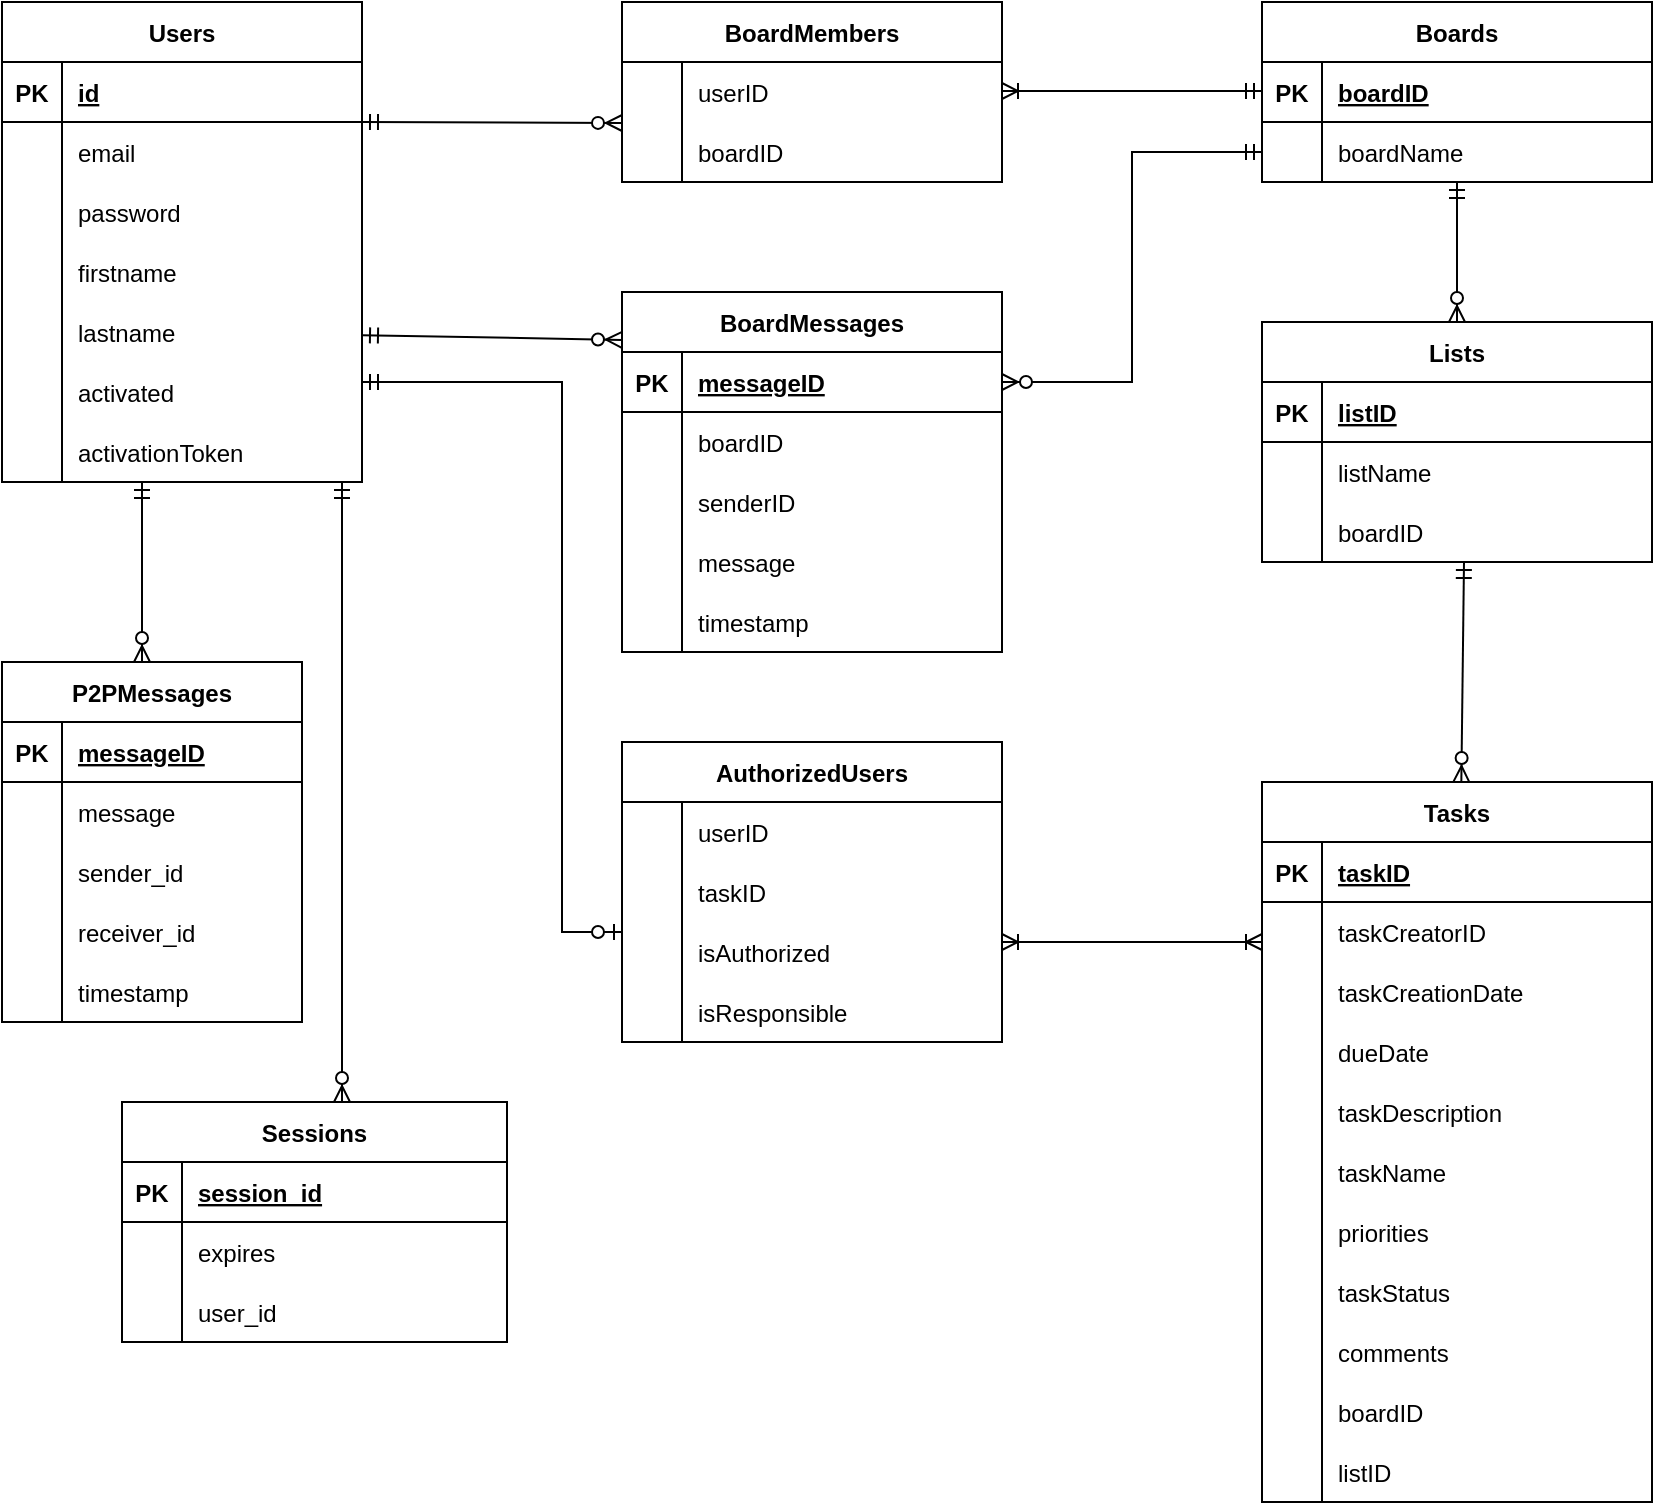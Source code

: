 <mxfile version="26.0.4">
  <diagram id="R2lEEEUBdFMjLlhIrx00" name="Page-1">
    <mxGraphModel dx="1290" dy="629" grid="1" gridSize="10" guides="1" tooltips="1" connect="1" arrows="1" fold="1" page="1" pageScale="1" pageWidth="850" pageHeight="1100" math="0" shadow="0" extFonts="Permanent Marker^https://fonts.googleapis.com/css?family=Permanent+Marker">
      <root>
        <mxCell id="0" />
        <mxCell id="1" parent="0" />
        <mxCell id="H14vQHtZ-bn7fhnPYfxh-172" value="Boards" style="shape=table;startSize=30;container=1;collapsible=1;childLayout=tableLayout;fixedRows=1;rowLines=0;fontStyle=1;align=center;resizeLast=1;" parent="1" vertex="1">
          <mxGeometry x="640" y="20" width="195" height="90" as="geometry" />
        </mxCell>
        <mxCell id="H14vQHtZ-bn7fhnPYfxh-173" value="" style="shape=partialRectangle;collapsible=0;dropTarget=0;pointerEvents=0;fillColor=none;points=[[0,0.5],[1,0.5]];portConstraint=eastwest;top=0;left=0;right=0;bottom=1;" parent="H14vQHtZ-bn7fhnPYfxh-172" vertex="1">
          <mxGeometry y="30" width="195" height="30" as="geometry" />
        </mxCell>
        <mxCell id="H14vQHtZ-bn7fhnPYfxh-174" value="PK" style="shape=partialRectangle;overflow=hidden;connectable=0;fillColor=none;top=0;left=0;bottom=0;right=0;fontStyle=1;" parent="H14vQHtZ-bn7fhnPYfxh-173" vertex="1">
          <mxGeometry width="30" height="30" as="geometry">
            <mxRectangle width="30" height="30" as="alternateBounds" />
          </mxGeometry>
        </mxCell>
        <mxCell id="H14vQHtZ-bn7fhnPYfxh-175" value="boardID" style="shape=partialRectangle;overflow=hidden;connectable=0;fillColor=none;top=0;left=0;bottom=0;right=0;align=left;spacingLeft=6;fontStyle=5;" parent="H14vQHtZ-bn7fhnPYfxh-173" vertex="1">
          <mxGeometry x="30" width="165" height="30" as="geometry">
            <mxRectangle width="165" height="30" as="alternateBounds" />
          </mxGeometry>
        </mxCell>
        <mxCell id="H14vQHtZ-bn7fhnPYfxh-176" value="" style="shape=partialRectangle;collapsible=0;dropTarget=0;pointerEvents=0;fillColor=none;points=[[0,0.5],[1,0.5]];portConstraint=eastwest;top=0;left=0;right=0;bottom=0;" parent="H14vQHtZ-bn7fhnPYfxh-172" vertex="1">
          <mxGeometry y="60" width="195" height="30" as="geometry" />
        </mxCell>
        <mxCell id="H14vQHtZ-bn7fhnPYfxh-177" value="" style="shape=partialRectangle;overflow=hidden;connectable=0;fillColor=none;top=0;left=0;bottom=0;right=0;" parent="H14vQHtZ-bn7fhnPYfxh-176" vertex="1">
          <mxGeometry width="30" height="30" as="geometry">
            <mxRectangle width="30" height="30" as="alternateBounds" />
          </mxGeometry>
        </mxCell>
        <mxCell id="H14vQHtZ-bn7fhnPYfxh-178" value="boardName" style="shape=partialRectangle;overflow=hidden;connectable=0;fillColor=none;top=0;left=0;bottom=0;right=0;align=left;spacingLeft=6;" parent="H14vQHtZ-bn7fhnPYfxh-176" vertex="1">
          <mxGeometry x="30" width="165" height="30" as="geometry">
            <mxRectangle width="165" height="30" as="alternateBounds" />
          </mxGeometry>
        </mxCell>
        <mxCell id="H14vQHtZ-bn7fhnPYfxh-179" value="Lists" style="shape=table;startSize=30;container=1;collapsible=1;childLayout=tableLayout;fixedRows=1;rowLines=0;fontStyle=1;align=center;resizeLast=1;" parent="1" vertex="1">
          <mxGeometry x="640" y="180" width="195" height="120" as="geometry" />
        </mxCell>
        <mxCell id="H14vQHtZ-bn7fhnPYfxh-180" value="" style="shape=partialRectangle;collapsible=0;dropTarget=0;pointerEvents=0;fillColor=none;points=[[0,0.5],[1,0.5]];portConstraint=eastwest;top=0;left=0;right=0;bottom=1;" parent="H14vQHtZ-bn7fhnPYfxh-179" vertex="1">
          <mxGeometry y="30" width="195" height="30" as="geometry" />
        </mxCell>
        <mxCell id="H14vQHtZ-bn7fhnPYfxh-181" value="PK" style="shape=partialRectangle;overflow=hidden;connectable=0;fillColor=none;top=0;left=0;bottom=0;right=0;fontStyle=1;" parent="H14vQHtZ-bn7fhnPYfxh-180" vertex="1">
          <mxGeometry width="30" height="30" as="geometry">
            <mxRectangle width="30" height="30" as="alternateBounds" />
          </mxGeometry>
        </mxCell>
        <mxCell id="H14vQHtZ-bn7fhnPYfxh-182" value="listID" style="shape=partialRectangle;overflow=hidden;connectable=0;fillColor=none;top=0;left=0;bottom=0;right=0;align=left;spacingLeft=6;fontStyle=5;" parent="H14vQHtZ-bn7fhnPYfxh-180" vertex="1">
          <mxGeometry x="30" width="165" height="30" as="geometry">
            <mxRectangle width="165" height="30" as="alternateBounds" />
          </mxGeometry>
        </mxCell>
        <mxCell id="H14vQHtZ-bn7fhnPYfxh-183" value="" style="shape=partialRectangle;collapsible=0;dropTarget=0;pointerEvents=0;fillColor=none;points=[[0,0.5],[1,0.5]];portConstraint=eastwest;top=0;left=0;right=0;bottom=0;" parent="H14vQHtZ-bn7fhnPYfxh-179" vertex="1">
          <mxGeometry y="60" width="195" height="30" as="geometry" />
        </mxCell>
        <mxCell id="H14vQHtZ-bn7fhnPYfxh-184" value="" style="shape=partialRectangle;overflow=hidden;connectable=0;fillColor=none;top=0;left=0;bottom=0;right=0;" parent="H14vQHtZ-bn7fhnPYfxh-183" vertex="1">
          <mxGeometry width="30" height="30" as="geometry">
            <mxRectangle width="30" height="30" as="alternateBounds" />
          </mxGeometry>
        </mxCell>
        <mxCell id="H14vQHtZ-bn7fhnPYfxh-185" value="listName" style="shape=partialRectangle;overflow=hidden;connectable=0;fillColor=none;top=0;left=0;bottom=0;right=0;align=left;spacingLeft=6;" parent="H14vQHtZ-bn7fhnPYfxh-183" vertex="1">
          <mxGeometry x="30" width="165" height="30" as="geometry">
            <mxRectangle width="165" height="30" as="alternateBounds" />
          </mxGeometry>
        </mxCell>
        <mxCell id="H14vQHtZ-bn7fhnPYfxh-186" value="" style="shape=partialRectangle;collapsible=0;dropTarget=0;pointerEvents=0;fillColor=none;points=[[0,0.5],[1,0.5]];portConstraint=eastwest;top=0;left=0;right=0;bottom=0;" parent="H14vQHtZ-bn7fhnPYfxh-179" vertex="1">
          <mxGeometry y="90" width="195" height="30" as="geometry" />
        </mxCell>
        <mxCell id="H14vQHtZ-bn7fhnPYfxh-187" value="" style="shape=partialRectangle;overflow=hidden;connectable=0;fillColor=none;top=0;left=0;bottom=0;right=0;" parent="H14vQHtZ-bn7fhnPYfxh-186" vertex="1">
          <mxGeometry width="30" height="30" as="geometry">
            <mxRectangle width="30" height="30" as="alternateBounds" />
          </mxGeometry>
        </mxCell>
        <mxCell id="H14vQHtZ-bn7fhnPYfxh-188" value="boardID" style="shape=partialRectangle;overflow=hidden;connectable=0;fillColor=none;top=0;left=0;bottom=0;right=0;align=left;spacingLeft=6;" parent="H14vQHtZ-bn7fhnPYfxh-186" vertex="1">
          <mxGeometry x="30" width="165" height="30" as="geometry">
            <mxRectangle width="165" height="30" as="alternateBounds" />
          </mxGeometry>
        </mxCell>
        <mxCell id="H14vQHtZ-bn7fhnPYfxh-192" value="Users" style="shape=table;startSize=30;container=1;collapsible=1;childLayout=tableLayout;fixedRows=1;rowLines=0;fontStyle=1;align=center;resizeLast=1;" parent="1" vertex="1">
          <mxGeometry x="10" y="20" width="180" height="240" as="geometry" />
        </mxCell>
        <mxCell id="H14vQHtZ-bn7fhnPYfxh-193" value="" style="shape=partialRectangle;collapsible=0;dropTarget=0;pointerEvents=0;fillColor=none;points=[[0,0.5],[1,0.5]];portConstraint=eastwest;top=0;left=0;right=0;bottom=1;" parent="H14vQHtZ-bn7fhnPYfxh-192" vertex="1">
          <mxGeometry y="30" width="180" height="30" as="geometry" />
        </mxCell>
        <mxCell id="H14vQHtZ-bn7fhnPYfxh-194" value="PK" style="shape=partialRectangle;overflow=hidden;connectable=0;fillColor=none;top=0;left=0;bottom=0;right=0;fontStyle=1;" parent="H14vQHtZ-bn7fhnPYfxh-193" vertex="1">
          <mxGeometry width="30" height="30" as="geometry">
            <mxRectangle width="30" height="30" as="alternateBounds" />
          </mxGeometry>
        </mxCell>
        <mxCell id="H14vQHtZ-bn7fhnPYfxh-195" value="id" style="shape=partialRectangle;overflow=hidden;connectable=0;fillColor=none;top=0;left=0;bottom=0;right=0;align=left;spacingLeft=6;fontStyle=5;" parent="H14vQHtZ-bn7fhnPYfxh-193" vertex="1">
          <mxGeometry x="30" width="150" height="30" as="geometry">
            <mxRectangle width="150" height="30" as="alternateBounds" />
          </mxGeometry>
        </mxCell>
        <mxCell id="H14vQHtZ-bn7fhnPYfxh-196" value="" style="shape=partialRectangle;collapsible=0;dropTarget=0;pointerEvents=0;fillColor=none;points=[[0,0.5],[1,0.5]];portConstraint=eastwest;top=0;left=0;right=0;bottom=0;" parent="H14vQHtZ-bn7fhnPYfxh-192" vertex="1">
          <mxGeometry y="60" width="180" height="30" as="geometry" />
        </mxCell>
        <mxCell id="H14vQHtZ-bn7fhnPYfxh-197" value="" style="shape=partialRectangle;overflow=hidden;connectable=0;fillColor=none;top=0;left=0;bottom=0;right=0;" parent="H14vQHtZ-bn7fhnPYfxh-196" vertex="1">
          <mxGeometry width="30" height="30" as="geometry">
            <mxRectangle width="30" height="30" as="alternateBounds" />
          </mxGeometry>
        </mxCell>
        <mxCell id="H14vQHtZ-bn7fhnPYfxh-198" value="email" style="shape=partialRectangle;overflow=hidden;connectable=0;fillColor=none;top=0;left=0;bottom=0;right=0;align=left;spacingLeft=6;" parent="H14vQHtZ-bn7fhnPYfxh-196" vertex="1">
          <mxGeometry x="30" width="150" height="30" as="geometry">
            <mxRectangle width="150" height="30" as="alternateBounds" />
          </mxGeometry>
        </mxCell>
        <mxCell id="H14vQHtZ-bn7fhnPYfxh-199" value="" style="shape=partialRectangle;collapsible=0;dropTarget=0;pointerEvents=0;fillColor=none;points=[[0,0.5],[1,0.5]];portConstraint=eastwest;top=0;left=0;right=0;bottom=0;" parent="H14vQHtZ-bn7fhnPYfxh-192" vertex="1">
          <mxGeometry y="90" width="180" height="30" as="geometry" />
        </mxCell>
        <mxCell id="H14vQHtZ-bn7fhnPYfxh-200" value="" style="shape=partialRectangle;overflow=hidden;connectable=0;fillColor=none;top=0;left=0;bottom=0;right=0;" parent="H14vQHtZ-bn7fhnPYfxh-199" vertex="1">
          <mxGeometry width="30" height="30" as="geometry">
            <mxRectangle width="30" height="30" as="alternateBounds" />
          </mxGeometry>
        </mxCell>
        <mxCell id="H14vQHtZ-bn7fhnPYfxh-201" value="password" style="shape=partialRectangle;overflow=hidden;connectable=0;fillColor=none;top=0;left=0;bottom=0;right=0;align=left;spacingLeft=6;" parent="H14vQHtZ-bn7fhnPYfxh-199" vertex="1">
          <mxGeometry x="30" width="150" height="30" as="geometry">
            <mxRectangle width="150" height="30" as="alternateBounds" />
          </mxGeometry>
        </mxCell>
        <mxCell id="H14vQHtZ-bn7fhnPYfxh-202" value="" style="shape=partialRectangle;collapsible=0;dropTarget=0;pointerEvents=0;fillColor=none;points=[[0,0.5],[1,0.5]];portConstraint=eastwest;top=0;left=0;right=0;bottom=0;" parent="H14vQHtZ-bn7fhnPYfxh-192" vertex="1">
          <mxGeometry y="120" width="180" height="30" as="geometry" />
        </mxCell>
        <mxCell id="H14vQHtZ-bn7fhnPYfxh-203" value="" style="shape=partialRectangle;overflow=hidden;connectable=0;fillColor=none;top=0;left=0;bottom=0;right=0;" parent="H14vQHtZ-bn7fhnPYfxh-202" vertex="1">
          <mxGeometry width="30" height="30" as="geometry">
            <mxRectangle width="30" height="30" as="alternateBounds" />
          </mxGeometry>
        </mxCell>
        <mxCell id="H14vQHtZ-bn7fhnPYfxh-204" value="firstname" style="shape=partialRectangle;overflow=hidden;connectable=0;fillColor=none;top=0;left=0;bottom=0;right=0;align=left;spacingLeft=6;" parent="H14vQHtZ-bn7fhnPYfxh-202" vertex="1">
          <mxGeometry x="30" width="150" height="30" as="geometry">
            <mxRectangle width="150" height="30" as="alternateBounds" />
          </mxGeometry>
        </mxCell>
        <mxCell id="H14vQHtZ-bn7fhnPYfxh-205" value="" style="shape=partialRectangle;collapsible=0;dropTarget=0;pointerEvents=0;fillColor=none;points=[[0,0.5],[1,0.5]];portConstraint=eastwest;top=0;left=0;right=0;bottom=0;" parent="H14vQHtZ-bn7fhnPYfxh-192" vertex="1">
          <mxGeometry y="150" width="180" height="30" as="geometry" />
        </mxCell>
        <mxCell id="H14vQHtZ-bn7fhnPYfxh-206" value="" style="shape=partialRectangle;overflow=hidden;connectable=0;fillColor=none;top=0;left=0;bottom=0;right=0;" parent="H14vQHtZ-bn7fhnPYfxh-205" vertex="1">
          <mxGeometry width="30" height="30" as="geometry">
            <mxRectangle width="30" height="30" as="alternateBounds" />
          </mxGeometry>
        </mxCell>
        <mxCell id="H14vQHtZ-bn7fhnPYfxh-207" value="lastname" style="shape=partialRectangle;overflow=hidden;connectable=0;fillColor=none;top=0;left=0;bottom=0;right=0;align=left;spacingLeft=6;" parent="H14vQHtZ-bn7fhnPYfxh-205" vertex="1">
          <mxGeometry x="30" width="150" height="30" as="geometry">
            <mxRectangle width="150" height="30" as="alternateBounds" />
          </mxGeometry>
        </mxCell>
        <mxCell id="H14vQHtZ-bn7fhnPYfxh-208" value="" style="shape=partialRectangle;collapsible=0;dropTarget=0;pointerEvents=0;fillColor=none;points=[[0,0.5],[1,0.5]];portConstraint=eastwest;top=0;left=0;right=0;bottom=0;" parent="H14vQHtZ-bn7fhnPYfxh-192" vertex="1">
          <mxGeometry y="180" width="180" height="30" as="geometry" />
        </mxCell>
        <mxCell id="H14vQHtZ-bn7fhnPYfxh-209" value="" style="shape=partialRectangle;overflow=hidden;connectable=0;fillColor=none;top=0;left=0;bottom=0;right=0;" parent="H14vQHtZ-bn7fhnPYfxh-208" vertex="1">
          <mxGeometry width="30" height="30" as="geometry">
            <mxRectangle width="30" height="30" as="alternateBounds" />
          </mxGeometry>
        </mxCell>
        <mxCell id="H14vQHtZ-bn7fhnPYfxh-210" value="activated" style="shape=partialRectangle;overflow=hidden;connectable=0;fillColor=none;top=0;left=0;bottom=0;right=0;align=left;spacingLeft=6;" parent="H14vQHtZ-bn7fhnPYfxh-208" vertex="1">
          <mxGeometry x="30" width="150" height="30" as="geometry">
            <mxRectangle width="150" height="30" as="alternateBounds" />
          </mxGeometry>
        </mxCell>
        <mxCell id="Yq4xVVIp8-VKmbSvq4zs-4" value="" style="shape=partialRectangle;collapsible=0;dropTarget=0;pointerEvents=0;fillColor=none;points=[[0,0.5],[1,0.5]];portConstraint=eastwest;top=0;left=0;right=0;bottom=0;" vertex="1" parent="H14vQHtZ-bn7fhnPYfxh-192">
          <mxGeometry y="210" width="180" height="30" as="geometry" />
        </mxCell>
        <mxCell id="Yq4xVVIp8-VKmbSvq4zs-5" value="" style="shape=partialRectangle;overflow=hidden;connectable=0;fillColor=none;top=0;left=0;bottom=0;right=0;" vertex="1" parent="Yq4xVVIp8-VKmbSvq4zs-4">
          <mxGeometry width="30" height="30" as="geometry">
            <mxRectangle width="30" height="30" as="alternateBounds" />
          </mxGeometry>
        </mxCell>
        <mxCell id="Yq4xVVIp8-VKmbSvq4zs-6" value="activationToken" style="shape=partialRectangle;overflow=hidden;connectable=0;fillColor=none;top=0;left=0;bottom=0;right=0;align=left;spacingLeft=6;" vertex="1" parent="Yq4xVVIp8-VKmbSvq4zs-4">
          <mxGeometry x="30" width="150" height="30" as="geometry">
            <mxRectangle width="150" height="30" as="alternateBounds" />
          </mxGeometry>
        </mxCell>
        <mxCell id="H14vQHtZ-bn7fhnPYfxh-211" value="Tasks" style="shape=table;startSize=30;container=1;collapsible=1;childLayout=tableLayout;fixedRows=1;rowLines=0;fontStyle=1;align=center;resizeLast=1;" parent="1" vertex="1">
          <mxGeometry x="640" y="410" width="195" height="360" as="geometry" />
        </mxCell>
        <mxCell id="H14vQHtZ-bn7fhnPYfxh-212" value="" style="shape=partialRectangle;collapsible=0;dropTarget=0;pointerEvents=0;fillColor=none;points=[[0,0.5],[1,0.5]];portConstraint=eastwest;top=0;left=0;right=0;bottom=1;" parent="H14vQHtZ-bn7fhnPYfxh-211" vertex="1">
          <mxGeometry y="30" width="195" height="30" as="geometry" />
        </mxCell>
        <mxCell id="H14vQHtZ-bn7fhnPYfxh-213" value="PK" style="shape=partialRectangle;overflow=hidden;connectable=0;fillColor=none;top=0;left=0;bottom=0;right=0;fontStyle=1;" parent="H14vQHtZ-bn7fhnPYfxh-212" vertex="1">
          <mxGeometry width="30" height="30" as="geometry">
            <mxRectangle width="30" height="30" as="alternateBounds" />
          </mxGeometry>
        </mxCell>
        <mxCell id="H14vQHtZ-bn7fhnPYfxh-214" value="taskID" style="shape=partialRectangle;overflow=hidden;connectable=0;fillColor=none;top=0;left=0;bottom=0;right=0;align=left;spacingLeft=6;fontStyle=5;" parent="H14vQHtZ-bn7fhnPYfxh-212" vertex="1">
          <mxGeometry x="30" width="165" height="30" as="geometry">
            <mxRectangle width="165" height="30" as="alternateBounds" />
          </mxGeometry>
        </mxCell>
        <mxCell id="H14vQHtZ-bn7fhnPYfxh-215" value="" style="shape=partialRectangle;collapsible=0;dropTarget=0;pointerEvents=0;fillColor=none;points=[[0,0.5],[1,0.5]];portConstraint=eastwest;top=0;left=0;right=0;bottom=0;" parent="H14vQHtZ-bn7fhnPYfxh-211" vertex="1">
          <mxGeometry y="60" width="195" height="30" as="geometry" />
        </mxCell>
        <mxCell id="H14vQHtZ-bn7fhnPYfxh-216" value="" style="shape=partialRectangle;overflow=hidden;connectable=0;fillColor=none;top=0;left=0;bottom=0;right=0;" parent="H14vQHtZ-bn7fhnPYfxh-215" vertex="1">
          <mxGeometry width="30" height="30" as="geometry">
            <mxRectangle width="30" height="30" as="alternateBounds" />
          </mxGeometry>
        </mxCell>
        <mxCell id="H14vQHtZ-bn7fhnPYfxh-217" value="taskCreatorID" style="shape=partialRectangle;overflow=hidden;connectable=0;fillColor=none;top=0;left=0;bottom=0;right=0;align=left;spacingLeft=6;" parent="H14vQHtZ-bn7fhnPYfxh-215" vertex="1">
          <mxGeometry x="30" width="165" height="30" as="geometry">
            <mxRectangle width="165" height="30" as="alternateBounds" />
          </mxGeometry>
        </mxCell>
        <mxCell id="H14vQHtZ-bn7fhnPYfxh-221" value="" style="shape=partialRectangle;collapsible=0;dropTarget=0;pointerEvents=0;fillColor=none;points=[[0,0.5],[1,0.5]];portConstraint=eastwest;top=0;left=0;right=0;bottom=0;" parent="H14vQHtZ-bn7fhnPYfxh-211" vertex="1">
          <mxGeometry y="90" width="195" height="30" as="geometry" />
        </mxCell>
        <mxCell id="H14vQHtZ-bn7fhnPYfxh-222" value="" style="shape=partialRectangle;overflow=hidden;connectable=0;fillColor=none;top=0;left=0;bottom=0;right=0;" parent="H14vQHtZ-bn7fhnPYfxh-221" vertex="1">
          <mxGeometry width="30" height="30" as="geometry">
            <mxRectangle width="30" height="30" as="alternateBounds" />
          </mxGeometry>
        </mxCell>
        <mxCell id="H14vQHtZ-bn7fhnPYfxh-223" value="taskCreationDate" style="shape=partialRectangle;overflow=hidden;connectable=0;fillColor=none;top=0;left=0;bottom=0;right=0;align=left;spacingLeft=6;" parent="H14vQHtZ-bn7fhnPYfxh-221" vertex="1">
          <mxGeometry x="30" width="165" height="30" as="geometry">
            <mxRectangle width="165" height="30" as="alternateBounds" />
          </mxGeometry>
        </mxCell>
        <mxCell id="H14vQHtZ-bn7fhnPYfxh-224" value="" style="shape=partialRectangle;collapsible=0;dropTarget=0;pointerEvents=0;fillColor=none;points=[[0,0.5],[1,0.5]];portConstraint=eastwest;top=0;left=0;right=0;bottom=0;" parent="H14vQHtZ-bn7fhnPYfxh-211" vertex="1">
          <mxGeometry y="120" width="195" height="30" as="geometry" />
        </mxCell>
        <mxCell id="H14vQHtZ-bn7fhnPYfxh-225" value="" style="shape=partialRectangle;overflow=hidden;connectable=0;fillColor=none;top=0;left=0;bottom=0;right=0;" parent="H14vQHtZ-bn7fhnPYfxh-224" vertex="1">
          <mxGeometry width="30" height="30" as="geometry">
            <mxRectangle width="30" height="30" as="alternateBounds" />
          </mxGeometry>
        </mxCell>
        <mxCell id="H14vQHtZ-bn7fhnPYfxh-226" value="dueDate" style="shape=partialRectangle;overflow=hidden;connectable=0;fillColor=none;top=0;left=0;bottom=0;right=0;align=left;spacingLeft=6;" parent="H14vQHtZ-bn7fhnPYfxh-224" vertex="1">
          <mxGeometry x="30" width="165" height="30" as="geometry">
            <mxRectangle width="165" height="30" as="alternateBounds" />
          </mxGeometry>
        </mxCell>
        <mxCell id="H14vQHtZ-bn7fhnPYfxh-230" value="" style="shape=partialRectangle;collapsible=0;dropTarget=0;pointerEvents=0;fillColor=none;points=[[0,0.5],[1,0.5]];portConstraint=eastwest;top=0;left=0;right=0;bottom=0;" parent="H14vQHtZ-bn7fhnPYfxh-211" vertex="1">
          <mxGeometry y="150" width="195" height="30" as="geometry" />
        </mxCell>
        <mxCell id="H14vQHtZ-bn7fhnPYfxh-231" value="" style="shape=partialRectangle;overflow=hidden;connectable=0;fillColor=none;top=0;left=0;bottom=0;right=0;" parent="H14vQHtZ-bn7fhnPYfxh-230" vertex="1">
          <mxGeometry width="30" height="30" as="geometry">
            <mxRectangle width="30" height="30" as="alternateBounds" />
          </mxGeometry>
        </mxCell>
        <mxCell id="H14vQHtZ-bn7fhnPYfxh-232" value="taskDescription" style="shape=partialRectangle;overflow=hidden;connectable=0;fillColor=none;top=0;left=0;bottom=0;right=0;align=left;spacingLeft=6;" parent="H14vQHtZ-bn7fhnPYfxh-230" vertex="1">
          <mxGeometry x="30" width="165" height="30" as="geometry">
            <mxRectangle width="165" height="30" as="alternateBounds" />
          </mxGeometry>
        </mxCell>
        <mxCell id="H14vQHtZ-bn7fhnPYfxh-233" value="" style="shape=partialRectangle;collapsible=0;dropTarget=0;pointerEvents=0;fillColor=none;points=[[0,0.5],[1,0.5]];portConstraint=eastwest;top=0;left=0;right=0;bottom=0;" parent="H14vQHtZ-bn7fhnPYfxh-211" vertex="1">
          <mxGeometry y="180" width="195" height="30" as="geometry" />
        </mxCell>
        <mxCell id="H14vQHtZ-bn7fhnPYfxh-234" value="" style="shape=partialRectangle;overflow=hidden;connectable=0;fillColor=none;top=0;left=0;bottom=0;right=0;" parent="H14vQHtZ-bn7fhnPYfxh-233" vertex="1">
          <mxGeometry width="30" height="30" as="geometry">
            <mxRectangle width="30" height="30" as="alternateBounds" />
          </mxGeometry>
        </mxCell>
        <mxCell id="H14vQHtZ-bn7fhnPYfxh-235" value="taskName" style="shape=partialRectangle;overflow=hidden;connectable=0;fillColor=none;top=0;left=0;bottom=0;right=0;align=left;spacingLeft=6;" parent="H14vQHtZ-bn7fhnPYfxh-233" vertex="1">
          <mxGeometry x="30" width="165" height="30" as="geometry">
            <mxRectangle width="165" height="30" as="alternateBounds" />
          </mxGeometry>
        </mxCell>
        <mxCell id="H14vQHtZ-bn7fhnPYfxh-236" value="" style="shape=partialRectangle;collapsible=0;dropTarget=0;pointerEvents=0;fillColor=none;points=[[0,0.5],[1,0.5]];portConstraint=eastwest;top=0;left=0;right=0;bottom=0;" parent="H14vQHtZ-bn7fhnPYfxh-211" vertex="1">
          <mxGeometry y="210" width="195" height="30" as="geometry" />
        </mxCell>
        <mxCell id="H14vQHtZ-bn7fhnPYfxh-237" value="" style="shape=partialRectangle;overflow=hidden;connectable=0;fillColor=none;top=0;left=0;bottom=0;right=0;" parent="H14vQHtZ-bn7fhnPYfxh-236" vertex="1">
          <mxGeometry width="30" height="30" as="geometry">
            <mxRectangle width="30" height="30" as="alternateBounds" />
          </mxGeometry>
        </mxCell>
        <mxCell id="H14vQHtZ-bn7fhnPYfxh-238" value="priorities" style="shape=partialRectangle;overflow=hidden;connectable=0;fillColor=none;top=0;left=0;bottom=0;right=0;align=left;spacingLeft=6;" parent="H14vQHtZ-bn7fhnPYfxh-236" vertex="1">
          <mxGeometry x="30" width="165" height="30" as="geometry">
            <mxRectangle width="165" height="30" as="alternateBounds" />
          </mxGeometry>
        </mxCell>
        <mxCell id="H14vQHtZ-bn7fhnPYfxh-242" value="" style="shape=partialRectangle;collapsible=0;dropTarget=0;pointerEvents=0;fillColor=none;points=[[0,0.5],[1,0.5]];portConstraint=eastwest;top=0;left=0;right=0;bottom=0;" parent="H14vQHtZ-bn7fhnPYfxh-211" vertex="1">
          <mxGeometry y="240" width="195" height="30" as="geometry" />
        </mxCell>
        <mxCell id="H14vQHtZ-bn7fhnPYfxh-243" value="" style="shape=partialRectangle;overflow=hidden;connectable=0;fillColor=none;top=0;left=0;bottom=0;right=0;" parent="H14vQHtZ-bn7fhnPYfxh-242" vertex="1">
          <mxGeometry width="30" height="30" as="geometry">
            <mxRectangle width="30" height="30" as="alternateBounds" />
          </mxGeometry>
        </mxCell>
        <mxCell id="H14vQHtZ-bn7fhnPYfxh-244" value="taskStatus" style="shape=partialRectangle;overflow=hidden;connectable=0;fillColor=none;top=0;left=0;bottom=0;right=0;align=left;spacingLeft=6;" parent="H14vQHtZ-bn7fhnPYfxh-242" vertex="1">
          <mxGeometry x="30" width="165" height="30" as="geometry">
            <mxRectangle width="165" height="30" as="alternateBounds" />
          </mxGeometry>
        </mxCell>
        <mxCell id="H14vQHtZ-bn7fhnPYfxh-248" value="" style="shape=partialRectangle;collapsible=0;dropTarget=0;pointerEvents=0;fillColor=none;points=[[0,0.5],[1,0.5]];portConstraint=eastwest;top=0;left=0;right=0;bottom=0;" parent="H14vQHtZ-bn7fhnPYfxh-211" vertex="1">
          <mxGeometry y="270" width="195" height="30" as="geometry" />
        </mxCell>
        <mxCell id="H14vQHtZ-bn7fhnPYfxh-249" value="" style="shape=partialRectangle;overflow=hidden;connectable=0;fillColor=none;top=0;left=0;bottom=0;right=0;" parent="H14vQHtZ-bn7fhnPYfxh-248" vertex="1">
          <mxGeometry width="30" height="30" as="geometry">
            <mxRectangle width="30" height="30" as="alternateBounds" />
          </mxGeometry>
        </mxCell>
        <mxCell id="H14vQHtZ-bn7fhnPYfxh-250" value="comments" style="shape=partialRectangle;overflow=hidden;connectable=0;fillColor=none;top=0;left=0;bottom=0;right=0;align=left;spacingLeft=6;" parent="H14vQHtZ-bn7fhnPYfxh-248" vertex="1">
          <mxGeometry x="30" width="165" height="30" as="geometry">
            <mxRectangle width="165" height="30" as="alternateBounds" />
          </mxGeometry>
        </mxCell>
        <mxCell id="H14vQHtZ-bn7fhnPYfxh-254" value="" style="shape=partialRectangle;collapsible=0;dropTarget=0;pointerEvents=0;fillColor=none;points=[[0,0.5],[1,0.5]];portConstraint=eastwest;top=0;left=0;right=0;bottom=0;" parent="H14vQHtZ-bn7fhnPYfxh-211" vertex="1">
          <mxGeometry y="300" width="195" height="30" as="geometry" />
        </mxCell>
        <mxCell id="H14vQHtZ-bn7fhnPYfxh-255" value="" style="shape=partialRectangle;overflow=hidden;connectable=0;fillColor=none;top=0;left=0;bottom=0;right=0;" parent="H14vQHtZ-bn7fhnPYfxh-254" vertex="1">
          <mxGeometry width="30" height="30" as="geometry">
            <mxRectangle width="30" height="30" as="alternateBounds" />
          </mxGeometry>
        </mxCell>
        <mxCell id="H14vQHtZ-bn7fhnPYfxh-256" value="boardID" style="shape=partialRectangle;overflow=hidden;connectable=0;fillColor=none;top=0;left=0;bottom=0;right=0;align=left;spacingLeft=6;" parent="H14vQHtZ-bn7fhnPYfxh-254" vertex="1">
          <mxGeometry x="30" width="165" height="30" as="geometry">
            <mxRectangle width="165" height="30" as="alternateBounds" />
          </mxGeometry>
        </mxCell>
        <mxCell id="H14vQHtZ-bn7fhnPYfxh-257" value="" style="shape=partialRectangle;collapsible=0;dropTarget=0;pointerEvents=0;fillColor=none;points=[[0,0.5],[1,0.5]];portConstraint=eastwest;top=0;left=0;right=0;bottom=0;" parent="H14vQHtZ-bn7fhnPYfxh-211" vertex="1">
          <mxGeometry y="330" width="195" height="30" as="geometry" />
        </mxCell>
        <mxCell id="H14vQHtZ-bn7fhnPYfxh-258" value="" style="shape=partialRectangle;overflow=hidden;connectable=0;fillColor=none;top=0;left=0;bottom=0;right=0;" parent="H14vQHtZ-bn7fhnPYfxh-257" vertex="1">
          <mxGeometry width="30" height="30" as="geometry">
            <mxRectangle width="30" height="30" as="alternateBounds" />
          </mxGeometry>
        </mxCell>
        <mxCell id="H14vQHtZ-bn7fhnPYfxh-259" value="listID" style="shape=partialRectangle;overflow=hidden;connectable=0;fillColor=none;top=0;left=0;bottom=0;right=0;align=left;spacingLeft=6;" parent="H14vQHtZ-bn7fhnPYfxh-257" vertex="1">
          <mxGeometry x="30" width="165" height="30" as="geometry">
            <mxRectangle width="165" height="30" as="alternateBounds" />
          </mxGeometry>
        </mxCell>
        <mxCell id="H14vQHtZ-bn7fhnPYfxh-286" value="Sessions" style="shape=table;startSize=30;container=1;collapsible=1;childLayout=tableLayout;fixedRows=1;rowLines=0;fontStyle=1;align=center;resizeLast=1;" parent="1" vertex="1">
          <mxGeometry x="70" y="570" width="192.5" height="120" as="geometry" />
        </mxCell>
        <mxCell id="H14vQHtZ-bn7fhnPYfxh-287" value="" style="shape=partialRectangle;collapsible=0;dropTarget=0;pointerEvents=0;fillColor=none;points=[[0,0.5],[1,0.5]];portConstraint=eastwest;top=0;left=0;right=0;bottom=1;" parent="H14vQHtZ-bn7fhnPYfxh-286" vertex="1">
          <mxGeometry y="30" width="192.5" height="30" as="geometry" />
        </mxCell>
        <mxCell id="H14vQHtZ-bn7fhnPYfxh-288" value="PK" style="shape=partialRectangle;overflow=hidden;connectable=0;fillColor=none;top=0;left=0;bottom=0;right=0;fontStyle=1;" parent="H14vQHtZ-bn7fhnPYfxh-287" vertex="1">
          <mxGeometry width="30" height="30" as="geometry">
            <mxRectangle width="30" height="30" as="alternateBounds" />
          </mxGeometry>
        </mxCell>
        <mxCell id="H14vQHtZ-bn7fhnPYfxh-289" value="session_id" style="shape=partialRectangle;overflow=hidden;connectable=0;fillColor=none;top=0;left=0;bottom=0;right=0;align=left;spacingLeft=6;fontStyle=5;" parent="H14vQHtZ-bn7fhnPYfxh-287" vertex="1">
          <mxGeometry x="30" width="162.5" height="30" as="geometry">
            <mxRectangle width="162.5" height="30" as="alternateBounds" />
          </mxGeometry>
        </mxCell>
        <mxCell id="H14vQHtZ-bn7fhnPYfxh-290" value="" style="shape=partialRectangle;collapsible=0;dropTarget=0;pointerEvents=0;fillColor=none;points=[[0,0.5],[1,0.5]];portConstraint=eastwest;top=0;left=0;right=0;bottom=0;" parent="H14vQHtZ-bn7fhnPYfxh-286" vertex="1">
          <mxGeometry y="60" width="192.5" height="30" as="geometry" />
        </mxCell>
        <mxCell id="H14vQHtZ-bn7fhnPYfxh-291" value="" style="shape=partialRectangle;overflow=hidden;connectable=0;fillColor=none;top=0;left=0;bottom=0;right=0;" parent="H14vQHtZ-bn7fhnPYfxh-290" vertex="1">
          <mxGeometry width="30" height="30" as="geometry">
            <mxRectangle width="30" height="30" as="alternateBounds" />
          </mxGeometry>
        </mxCell>
        <mxCell id="H14vQHtZ-bn7fhnPYfxh-292" value="expires" style="shape=partialRectangle;overflow=hidden;connectable=0;fillColor=none;top=0;left=0;bottom=0;right=0;align=left;spacingLeft=6;" parent="H14vQHtZ-bn7fhnPYfxh-290" vertex="1">
          <mxGeometry x="30" width="162.5" height="30" as="geometry">
            <mxRectangle width="162.5" height="30" as="alternateBounds" />
          </mxGeometry>
        </mxCell>
        <mxCell id="H14vQHtZ-bn7fhnPYfxh-296" value="" style="shape=partialRectangle;collapsible=0;dropTarget=0;pointerEvents=0;fillColor=none;points=[[0,0.5],[1,0.5]];portConstraint=eastwest;top=0;left=0;right=0;bottom=0;" parent="H14vQHtZ-bn7fhnPYfxh-286" vertex="1">
          <mxGeometry y="90" width="192.5" height="30" as="geometry" />
        </mxCell>
        <mxCell id="H14vQHtZ-bn7fhnPYfxh-297" value="" style="shape=partialRectangle;overflow=hidden;connectable=0;fillColor=none;top=0;left=0;bottom=0;right=0;" parent="H14vQHtZ-bn7fhnPYfxh-296" vertex="1">
          <mxGeometry width="30" height="30" as="geometry">
            <mxRectangle width="30" height="30" as="alternateBounds" />
          </mxGeometry>
        </mxCell>
        <mxCell id="H14vQHtZ-bn7fhnPYfxh-298" value="user_id" style="shape=partialRectangle;overflow=hidden;connectable=0;fillColor=none;top=0;left=0;bottom=0;right=0;align=left;spacingLeft=6;" parent="H14vQHtZ-bn7fhnPYfxh-296" vertex="1">
          <mxGeometry x="30" width="162.5" height="30" as="geometry">
            <mxRectangle width="162.5" height="30" as="alternateBounds" />
          </mxGeometry>
        </mxCell>
        <mxCell id="H14vQHtZ-bn7fhnPYfxh-299" value="BoardMessages" style="shape=table;startSize=30;container=1;collapsible=1;childLayout=tableLayout;fixedRows=1;rowLines=0;fontStyle=1;align=center;resizeLast=1;" parent="1" vertex="1">
          <mxGeometry x="320" y="165" width="190" height="180" as="geometry" />
        </mxCell>
        <mxCell id="H14vQHtZ-bn7fhnPYfxh-300" value="" style="shape=partialRectangle;collapsible=0;dropTarget=0;pointerEvents=0;fillColor=none;points=[[0,0.5],[1,0.5]];portConstraint=eastwest;top=0;left=0;right=0;bottom=1;" parent="H14vQHtZ-bn7fhnPYfxh-299" vertex="1">
          <mxGeometry y="30" width="190" height="30" as="geometry" />
        </mxCell>
        <mxCell id="H14vQHtZ-bn7fhnPYfxh-301" value="PK" style="shape=partialRectangle;overflow=hidden;connectable=0;fillColor=none;top=0;left=0;bottom=0;right=0;fontStyle=1;" parent="H14vQHtZ-bn7fhnPYfxh-300" vertex="1">
          <mxGeometry width="30" height="30" as="geometry">
            <mxRectangle width="30" height="30" as="alternateBounds" />
          </mxGeometry>
        </mxCell>
        <mxCell id="H14vQHtZ-bn7fhnPYfxh-302" value="messageID" style="shape=partialRectangle;overflow=hidden;connectable=0;fillColor=none;top=0;left=0;bottom=0;right=0;align=left;spacingLeft=6;fontStyle=5;" parent="H14vQHtZ-bn7fhnPYfxh-300" vertex="1">
          <mxGeometry x="30" width="160" height="30" as="geometry">
            <mxRectangle width="160" height="30" as="alternateBounds" />
          </mxGeometry>
        </mxCell>
        <mxCell id="H14vQHtZ-bn7fhnPYfxh-303" value="" style="shape=partialRectangle;collapsible=0;dropTarget=0;pointerEvents=0;fillColor=none;points=[[0,0.5],[1,0.5]];portConstraint=eastwest;top=0;left=0;right=0;bottom=0;" parent="H14vQHtZ-bn7fhnPYfxh-299" vertex="1">
          <mxGeometry y="60" width="190" height="30" as="geometry" />
        </mxCell>
        <mxCell id="H14vQHtZ-bn7fhnPYfxh-304" value="" style="shape=partialRectangle;overflow=hidden;connectable=0;fillColor=none;top=0;left=0;bottom=0;right=0;" parent="H14vQHtZ-bn7fhnPYfxh-303" vertex="1">
          <mxGeometry width="30" height="30" as="geometry">
            <mxRectangle width="30" height="30" as="alternateBounds" />
          </mxGeometry>
        </mxCell>
        <mxCell id="H14vQHtZ-bn7fhnPYfxh-305" value="boardID" style="shape=partialRectangle;overflow=hidden;connectable=0;fillColor=none;top=0;left=0;bottom=0;right=0;align=left;spacingLeft=6;" parent="H14vQHtZ-bn7fhnPYfxh-303" vertex="1">
          <mxGeometry x="30" width="160" height="30" as="geometry">
            <mxRectangle width="160" height="30" as="alternateBounds" />
          </mxGeometry>
        </mxCell>
        <mxCell id="H14vQHtZ-bn7fhnPYfxh-306" value="" style="shape=partialRectangle;collapsible=0;dropTarget=0;pointerEvents=0;fillColor=none;points=[[0,0.5],[1,0.5]];portConstraint=eastwest;top=0;left=0;right=0;bottom=0;" parent="H14vQHtZ-bn7fhnPYfxh-299" vertex="1">
          <mxGeometry y="90" width="190" height="30" as="geometry" />
        </mxCell>
        <mxCell id="H14vQHtZ-bn7fhnPYfxh-307" value="" style="shape=partialRectangle;overflow=hidden;connectable=0;fillColor=none;top=0;left=0;bottom=0;right=0;" parent="H14vQHtZ-bn7fhnPYfxh-306" vertex="1">
          <mxGeometry width="30" height="30" as="geometry">
            <mxRectangle width="30" height="30" as="alternateBounds" />
          </mxGeometry>
        </mxCell>
        <mxCell id="H14vQHtZ-bn7fhnPYfxh-308" value="senderID" style="shape=partialRectangle;overflow=hidden;connectable=0;fillColor=none;top=0;left=0;bottom=0;right=0;align=left;spacingLeft=6;" parent="H14vQHtZ-bn7fhnPYfxh-306" vertex="1">
          <mxGeometry x="30" width="160" height="30" as="geometry">
            <mxRectangle width="160" height="30" as="alternateBounds" />
          </mxGeometry>
        </mxCell>
        <mxCell id="H14vQHtZ-bn7fhnPYfxh-309" value="" style="shape=partialRectangle;collapsible=0;dropTarget=0;pointerEvents=0;fillColor=none;points=[[0,0.5],[1,0.5]];portConstraint=eastwest;top=0;left=0;right=0;bottom=0;" parent="H14vQHtZ-bn7fhnPYfxh-299" vertex="1">
          <mxGeometry y="120" width="190" height="30" as="geometry" />
        </mxCell>
        <mxCell id="H14vQHtZ-bn7fhnPYfxh-310" value="" style="shape=partialRectangle;overflow=hidden;connectable=0;fillColor=none;top=0;left=0;bottom=0;right=0;" parent="H14vQHtZ-bn7fhnPYfxh-309" vertex="1">
          <mxGeometry width="30" height="30" as="geometry">
            <mxRectangle width="30" height="30" as="alternateBounds" />
          </mxGeometry>
        </mxCell>
        <mxCell id="H14vQHtZ-bn7fhnPYfxh-311" value="message" style="shape=partialRectangle;overflow=hidden;connectable=0;fillColor=none;top=0;left=0;bottom=0;right=0;align=left;spacingLeft=6;" parent="H14vQHtZ-bn7fhnPYfxh-309" vertex="1">
          <mxGeometry x="30" width="160" height="30" as="geometry">
            <mxRectangle width="160" height="30" as="alternateBounds" />
          </mxGeometry>
        </mxCell>
        <mxCell id="Yq4xVVIp8-VKmbSvq4zs-10" value="" style="shape=partialRectangle;collapsible=0;dropTarget=0;pointerEvents=0;fillColor=none;points=[[0,0.5],[1,0.5]];portConstraint=eastwest;top=0;left=0;right=0;bottom=0;" vertex="1" parent="H14vQHtZ-bn7fhnPYfxh-299">
          <mxGeometry y="150" width="190" height="30" as="geometry" />
        </mxCell>
        <mxCell id="Yq4xVVIp8-VKmbSvq4zs-11" value="" style="shape=partialRectangle;overflow=hidden;connectable=0;fillColor=none;top=0;left=0;bottom=0;right=0;" vertex="1" parent="Yq4xVVIp8-VKmbSvq4zs-10">
          <mxGeometry width="30" height="30" as="geometry">
            <mxRectangle width="30" height="30" as="alternateBounds" />
          </mxGeometry>
        </mxCell>
        <mxCell id="Yq4xVVIp8-VKmbSvq4zs-12" value="timestamp" style="shape=partialRectangle;overflow=hidden;connectable=0;fillColor=none;top=0;left=0;bottom=0;right=0;align=left;spacingLeft=6;" vertex="1" parent="Yq4xVVIp8-VKmbSvq4zs-10">
          <mxGeometry x="30" width="160" height="30" as="geometry">
            <mxRectangle width="160" height="30" as="alternateBounds" />
          </mxGeometry>
        </mxCell>
        <mxCell id="H14vQHtZ-bn7fhnPYfxh-315" value="BoardMembers" style="shape=table;startSize=30;container=1;collapsible=1;childLayout=tableLayout;fixedRows=1;rowLines=0;fontStyle=1;align=center;resizeLast=1;" parent="1" vertex="1">
          <mxGeometry x="320" y="20" width="190" height="90" as="geometry" />
        </mxCell>
        <mxCell id="H14vQHtZ-bn7fhnPYfxh-319" value="" style="shape=partialRectangle;collapsible=0;dropTarget=0;pointerEvents=0;fillColor=none;points=[[0,0.5],[1,0.5]];portConstraint=eastwest;top=0;left=0;right=0;bottom=0;" parent="H14vQHtZ-bn7fhnPYfxh-315" vertex="1">
          <mxGeometry y="30" width="190" height="30" as="geometry" />
        </mxCell>
        <mxCell id="H14vQHtZ-bn7fhnPYfxh-320" value="" style="shape=partialRectangle;overflow=hidden;connectable=0;fillColor=none;top=0;left=0;bottom=0;right=0;" parent="H14vQHtZ-bn7fhnPYfxh-319" vertex="1">
          <mxGeometry width="30" height="30" as="geometry">
            <mxRectangle width="30" height="30" as="alternateBounds" />
          </mxGeometry>
        </mxCell>
        <mxCell id="H14vQHtZ-bn7fhnPYfxh-321" value="userID" style="shape=partialRectangle;overflow=hidden;connectable=0;fillColor=none;top=0;left=0;bottom=0;right=0;align=left;spacingLeft=6;" parent="H14vQHtZ-bn7fhnPYfxh-319" vertex="1">
          <mxGeometry x="30" width="160" height="30" as="geometry">
            <mxRectangle width="160" height="30" as="alternateBounds" />
          </mxGeometry>
        </mxCell>
        <mxCell id="H14vQHtZ-bn7fhnPYfxh-322" value="" style="shape=partialRectangle;collapsible=0;dropTarget=0;pointerEvents=0;fillColor=none;points=[[0,0.5],[1,0.5]];portConstraint=eastwest;top=0;left=0;right=0;bottom=0;" parent="H14vQHtZ-bn7fhnPYfxh-315" vertex="1">
          <mxGeometry y="60" width="190" height="30" as="geometry" />
        </mxCell>
        <mxCell id="H14vQHtZ-bn7fhnPYfxh-323" value="" style="shape=partialRectangle;overflow=hidden;connectable=0;fillColor=none;top=0;left=0;bottom=0;right=0;" parent="H14vQHtZ-bn7fhnPYfxh-322" vertex="1">
          <mxGeometry width="30" height="30" as="geometry">
            <mxRectangle width="30" height="30" as="alternateBounds" />
          </mxGeometry>
        </mxCell>
        <mxCell id="H14vQHtZ-bn7fhnPYfxh-324" value="boardID" style="shape=partialRectangle;overflow=hidden;connectable=0;fillColor=none;top=0;left=0;bottom=0;right=0;align=left;spacingLeft=6;" parent="H14vQHtZ-bn7fhnPYfxh-322" vertex="1">
          <mxGeometry x="30" width="160" height="30" as="geometry">
            <mxRectangle width="160" height="30" as="alternateBounds" />
          </mxGeometry>
        </mxCell>
        <mxCell id="H14vQHtZ-bn7fhnPYfxh-325" value="" style="fontSize=12;html=1;endArrow=ERzeroToMany;startArrow=ERmandOne;rounded=0;exitX=1;exitY=0.5;exitDx=0;exitDy=0;entryX=0;entryY=0.5;entryDx=0;entryDy=0;" parent="1" edge="1">
          <mxGeometry width="100" height="100" relative="1" as="geometry">
            <mxPoint x="190" y="80" as="sourcePoint" />
            <mxPoint x="320" y="80.5" as="targetPoint" />
          </mxGeometry>
        </mxCell>
        <mxCell id="H14vQHtZ-bn7fhnPYfxh-326" value="" style="fontSize=12;html=1;endArrow=ERoneToMany;startArrow=ERmandOne;rounded=0;entryX=1;entryY=0.5;entryDx=0;entryDy=0;exitX=0;exitY=0.5;exitDx=0;exitDy=0;" parent="1" edge="1">
          <mxGeometry width="100" height="100" relative="1" as="geometry">
            <mxPoint x="640" y="64.5" as="sourcePoint" />
            <mxPoint x="510" y="64.5" as="targetPoint" />
          </mxGeometry>
        </mxCell>
        <mxCell id="H14vQHtZ-bn7fhnPYfxh-328" value="" style="fontSize=12;html=1;endArrow=ERzeroToMany;startArrow=ERmandOne;rounded=0;" parent="1" source="H14vQHtZ-bn7fhnPYfxh-176" target="H14vQHtZ-bn7fhnPYfxh-179" edge="1">
          <mxGeometry width="100" height="100" relative="1" as="geometry">
            <mxPoint x="210" y="105" as="sourcePoint" />
            <mxPoint x="770" y="180" as="targetPoint" />
          </mxGeometry>
        </mxCell>
        <mxCell id="H14vQHtZ-bn7fhnPYfxh-329" value="" style="fontSize=12;html=1;endArrow=ERzeroToMany;startArrow=ERmandOne;rounded=0;" parent="1" target="H14vQHtZ-bn7fhnPYfxh-211" edge="1">
          <mxGeometry width="100" height="100" relative="1" as="geometry">
            <mxPoint x="741" y="300" as="sourcePoint" />
            <mxPoint x="740" y="220" as="targetPoint" />
          </mxGeometry>
        </mxCell>
        <mxCell id="H14vQHtZ-bn7fhnPYfxh-333" value="AuthorizedUsers" style="shape=table;startSize=30;container=1;collapsible=1;childLayout=tableLayout;fixedRows=1;rowLines=0;fontStyle=1;align=center;resizeLast=1;" parent="1" vertex="1">
          <mxGeometry x="320" y="390" width="190" height="150" as="geometry" />
        </mxCell>
        <mxCell id="H14vQHtZ-bn7fhnPYfxh-334" value="" style="shape=partialRectangle;collapsible=0;dropTarget=0;pointerEvents=0;fillColor=none;points=[[0,0.5],[1,0.5]];portConstraint=eastwest;top=0;left=0;right=0;bottom=0;" parent="H14vQHtZ-bn7fhnPYfxh-333" vertex="1">
          <mxGeometry y="30" width="190" height="30" as="geometry" />
        </mxCell>
        <mxCell id="H14vQHtZ-bn7fhnPYfxh-335" value="" style="shape=partialRectangle;overflow=hidden;connectable=0;fillColor=none;top=0;left=0;bottom=0;right=0;" parent="H14vQHtZ-bn7fhnPYfxh-334" vertex="1">
          <mxGeometry width="30" height="30" as="geometry">
            <mxRectangle width="30" height="30" as="alternateBounds" />
          </mxGeometry>
        </mxCell>
        <mxCell id="H14vQHtZ-bn7fhnPYfxh-336" value="userID" style="shape=partialRectangle;overflow=hidden;connectable=0;fillColor=none;top=0;left=0;bottom=0;right=0;align=left;spacingLeft=6;" parent="H14vQHtZ-bn7fhnPYfxh-334" vertex="1">
          <mxGeometry x="30" width="160" height="30" as="geometry">
            <mxRectangle width="160" height="30" as="alternateBounds" />
          </mxGeometry>
        </mxCell>
        <mxCell id="H14vQHtZ-bn7fhnPYfxh-337" value="" style="shape=partialRectangle;collapsible=0;dropTarget=0;pointerEvents=0;fillColor=none;points=[[0,0.5],[1,0.5]];portConstraint=eastwest;top=0;left=0;right=0;bottom=0;" parent="H14vQHtZ-bn7fhnPYfxh-333" vertex="1">
          <mxGeometry y="60" width="190" height="30" as="geometry" />
        </mxCell>
        <mxCell id="H14vQHtZ-bn7fhnPYfxh-338" value="" style="shape=partialRectangle;overflow=hidden;connectable=0;fillColor=none;top=0;left=0;bottom=0;right=0;" parent="H14vQHtZ-bn7fhnPYfxh-337" vertex="1">
          <mxGeometry width="30" height="30" as="geometry">
            <mxRectangle width="30" height="30" as="alternateBounds" />
          </mxGeometry>
        </mxCell>
        <mxCell id="H14vQHtZ-bn7fhnPYfxh-339" value="taskID" style="shape=partialRectangle;overflow=hidden;connectable=0;fillColor=none;top=0;left=0;bottom=0;right=0;align=left;spacingLeft=6;" parent="H14vQHtZ-bn7fhnPYfxh-337" vertex="1">
          <mxGeometry x="30" width="160" height="30" as="geometry">
            <mxRectangle width="160" height="30" as="alternateBounds" />
          </mxGeometry>
        </mxCell>
        <mxCell id="H14vQHtZ-bn7fhnPYfxh-340" value="" style="shape=partialRectangle;collapsible=0;dropTarget=0;pointerEvents=0;fillColor=none;points=[[0,0.5],[1,0.5]];portConstraint=eastwest;top=0;left=0;right=0;bottom=0;" parent="H14vQHtZ-bn7fhnPYfxh-333" vertex="1">
          <mxGeometry y="90" width="190" height="30" as="geometry" />
        </mxCell>
        <mxCell id="H14vQHtZ-bn7fhnPYfxh-341" value="" style="shape=partialRectangle;overflow=hidden;connectable=0;fillColor=none;top=0;left=0;bottom=0;right=0;" parent="H14vQHtZ-bn7fhnPYfxh-340" vertex="1">
          <mxGeometry width="30" height="30" as="geometry">
            <mxRectangle width="30" height="30" as="alternateBounds" />
          </mxGeometry>
        </mxCell>
        <mxCell id="H14vQHtZ-bn7fhnPYfxh-342" value="isAuthorized" style="shape=partialRectangle;overflow=hidden;connectable=0;fillColor=none;top=0;left=0;bottom=0;right=0;align=left;spacingLeft=6;" parent="H14vQHtZ-bn7fhnPYfxh-340" vertex="1">
          <mxGeometry x="30" width="160" height="30" as="geometry">
            <mxRectangle width="160" height="30" as="alternateBounds" />
          </mxGeometry>
        </mxCell>
        <mxCell id="9AGp2i90YEvSThGvBOXJ-13" value="" style="shape=partialRectangle;collapsible=0;dropTarget=0;pointerEvents=0;fillColor=none;points=[[0,0.5],[1,0.5]];portConstraint=eastwest;top=0;left=0;right=0;bottom=0;" parent="H14vQHtZ-bn7fhnPYfxh-333" vertex="1">
          <mxGeometry y="120" width="190" height="30" as="geometry" />
        </mxCell>
        <mxCell id="9AGp2i90YEvSThGvBOXJ-14" value="" style="shape=partialRectangle;overflow=hidden;connectable=0;fillColor=none;top=0;left=0;bottom=0;right=0;" parent="9AGp2i90YEvSThGvBOXJ-13" vertex="1">
          <mxGeometry width="30" height="30" as="geometry">
            <mxRectangle width="30" height="30" as="alternateBounds" />
          </mxGeometry>
        </mxCell>
        <mxCell id="9AGp2i90YEvSThGvBOXJ-15" value="isResponsible" style="shape=partialRectangle;overflow=hidden;connectable=0;fillColor=none;top=0;left=0;bottom=0;right=0;align=left;spacingLeft=6;" parent="9AGp2i90YEvSThGvBOXJ-13" vertex="1">
          <mxGeometry x="30" width="160" height="30" as="geometry">
            <mxRectangle width="160" height="30" as="alternateBounds" />
          </mxGeometry>
        </mxCell>
        <mxCell id="9AGp2i90YEvSThGvBOXJ-17" value="" style="fontSize=12;html=1;endArrow=ERzeroToMany;startArrow=ERmandOne;rounded=0;edgeStyle=orthogonalEdgeStyle;" parent="1" edge="1">
          <mxGeometry width="100" height="100" relative="1" as="geometry">
            <mxPoint x="80" y="260" as="sourcePoint" />
            <mxPoint x="80" y="350" as="targetPoint" />
            <Array as="points">
              <mxPoint x="80.5" y="350" />
              <mxPoint x="80.5" y="350" />
            </Array>
          </mxGeometry>
        </mxCell>
        <mxCell id="H14vQHtZ-bn7fhnPYfxh-260" value="P2PMessages" style="shape=table;startSize=30;container=1;collapsible=1;childLayout=tableLayout;fixedRows=1;rowLines=0;fontStyle=1;align=center;resizeLast=1;" parent="1" vertex="1">
          <mxGeometry x="10" y="350" width="150" height="180" as="geometry" />
        </mxCell>
        <mxCell id="H14vQHtZ-bn7fhnPYfxh-261" value="" style="shape=partialRectangle;collapsible=0;dropTarget=0;pointerEvents=0;fillColor=none;points=[[0,0.5],[1,0.5]];portConstraint=eastwest;top=0;left=0;right=0;bottom=1;" parent="H14vQHtZ-bn7fhnPYfxh-260" vertex="1">
          <mxGeometry y="30" width="150" height="30" as="geometry" />
        </mxCell>
        <mxCell id="H14vQHtZ-bn7fhnPYfxh-262" value="PK" style="shape=partialRectangle;overflow=hidden;connectable=0;fillColor=none;top=0;left=0;bottom=0;right=0;fontStyle=1;" parent="H14vQHtZ-bn7fhnPYfxh-261" vertex="1">
          <mxGeometry width="30" height="30" as="geometry">
            <mxRectangle width="30" height="30" as="alternateBounds" />
          </mxGeometry>
        </mxCell>
        <mxCell id="H14vQHtZ-bn7fhnPYfxh-263" value="messageID" style="shape=partialRectangle;overflow=hidden;connectable=0;fillColor=none;top=0;left=0;bottom=0;right=0;align=left;spacingLeft=6;fontStyle=5;" parent="H14vQHtZ-bn7fhnPYfxh-261" vertex="1">
          <mxGeometry x="30" width="120" height="30" as="geometry">
            <mxRectangle width="120" height="30" as="alternateBounds" />
          </mxGeometry>
        </mxCell>
        <mxCell id="H14vQHtZ-bn7fhnPYfxh-264" value="" style="shape=partialRectangle;collapsible=0;dropTarget=0;pointerEvents=0;fillColor=none;points=[[0,0.5],[1,0.5]];portConstraint=eastwest;top=0;left=0;right=0;bottom=0;" parent="H14vQHtZ-bn7fhnPYfxh-260" vertex="1">
          <mxGeometry y="60" width="150" height="30" as="geometry" />
        </mxCell>
        <mxCell id="H14vQHtZ-bn7fhnPYfxh-265" value="" style="shape=partialRectangle;overflow=hidden;connectable=0;fillColor=none;top=0;left=0;bottom=0;right=0;" parent="H14vQHtZ-bn7fhnPYfxh-264" vertex="1">
          <mxGeometry width="30" height="30" as="geometry">
            <mxRectangle width="30" height="30" as="alternateBounds" />
          </mxGeometry>
        </mxCell>
        <mxCell id="H14vQHtZ-bn7fhnPYfxh-266" value="message" style="shape=partialRectangle;overflow=hidden;connectable=0;fillColor=none;top=0;left=0;bottom=0;right=0;align=left;spacingLeft=6;" parent="H14vQHtZ-bn7fhnPYfxh-264" vertex="1">
          <mxGeometry x="30" width="120" height="30" as="geometry">
            <mxRectangle width="120" height="30" as="alternateBounds" />
          </mxGeometry>
        </mxCell>
        <mxCell id="H14vQHtZ-bn7fhnPYfxh-267" value="" style="shape=partialRectangle;collapsible=0;dropTarget=0;pointerEvents=0;fillColor=none;points=[[0,0.5],[1,0.5]];portConstraint=eastwest;top=0;left=0;right=0;bottom=0;" parent="H14vQHtZ-bn7fhnPYfxh-260" vertex="1">
          <mxGeometry y="90" width="150" height="30" as="geometry" />
        </mxCell>
        <mxCell id="H14vQHtZ-bn7fhnPYfxh-268" value="" style="shape=partialRectangle;overflow=hidden;connectable=0;fillColor=none;top=0;left=0;bottom=0;right=0;" parent="H14vQHtZ-bn7fhnPYfxh-267" vertex="1">
          <mxGeometry width="30" height="30" as="geometry">
            <mxRectangle width="30" height="30" as="alternateBounds" />
          </mxGeometry>
        </mxCell>
        <mxCell id="H14vQHtZ-bn7fhnPYfxh-269" value="sender_id" style="shape=partialRectangle;overflow=hidden;connectable=0;fillColor=none;top=0;left=0;bottom=0;right=0;align=left;spacingLeft=6;" parent="H14vQHtZ-bn7fhnPYfxh-267" vertex="1">
          <mxGeometry x="30" width="120" height="30" as="geometry">
            <mxRectangle width="120" height="30" as="alternateBounds" />
          </mxGeometry>
        </mxCell>
        <mxCell id="H14vQHtZ-bn7fhnPYfxh-270" value="" style="shape=partialRectangle;collapsible=0;dropTarget=0;pointerEvents=0;fillColor=none;points=[[0,0.5],[1,0.5]];portConstraint=eastwest;top=0;left=0;right=0;bottom=0;" parent="H14vQHtZ-bn7fhnPYfxh-260" vertex="1">
          <mxGeometry y="120" width="150" height="30" as="geometry" />
        </mxCell>
        <mxCell id="H14vQHtZ-bn7fhnPYfxh-271" value="" style="shape=partialRectangle;overflow=hidden;connectable=0;fillColor=none;top=0;left=0;bottom=0;right=0;" parent="H14vQHtZ-bn7fhnPYfxh-270" vertex="1">
          <mxGeometry width="30" height="30" as="geometry">
            <mxRectangle width="30" height="30" as="alternateBounds" />
          </mxGeometry>
        </mxCell>
        <mxCell id="H14vQHtZ-bn7fhnPYfxh-272" value="receiver_id" style="shape=partialRectangle;overflow=hidden;connectable=0;fillColor=none;top=0;left=0;bottom=0;right=0;align=left;spacingLeft=6;" parent="H14vQHtZ-bn7fhnPYfxh-270" vertex="1">
          <mxGeometry x="30" width="120" height="30" as="geometry">
            <mxRectangle width="120" height="30" as="alternateBounds" />
          </mxGeometry>
        </mxCell>
        <mxCell id="H14vQHtZ-bn7fhnPYfxh-273" value="" style="shape=partialRectangle;collapsible=0;dropTarget=0;pointerEvents=0;fillColor=none;points=[[0,0.5],[1,0.5]];portConstraint=eastwest;top=0;left=0;right=0;bottom=0;" parent="H14vQHtZ-bn7fhnPYfxh-260" vertex="1">
          <mxGeometry y="150" width="150" height="30" as="geometry" />
        </mxCell>
        <mxCell id="H14vQHtZ-bn7fhnPYfxh-274" value="" style="shape=partialRectangle;overflow=hidden;connectable=0;fillColor=none;top=0;left=0;bottom=0;right=0;" parent="H14vQHtZ-bn7fhnPYfxh-273" vertex="1">
          <mxGeometry width="30" height="30" as="geometry">
            <mxRectangle width="30" height="30" as="alternateBounds" />
          </mxGeometry>
        </mxCell>
        <mxCell id="H14vQHtZ-bn7fhnPYfxh-275" value="timestamp" style="shape=partialRectangle;overflow=hidden;connectable=0;fillColor=none;top=0;left=0;bottom=0;right=0;align=left;spacingLeft=6;" parent="H14vQHtZ-bn7fhnPYfxh-273" vertex="1">
          <mxGeometry x="30" width="120" height="30" as="geometry">
            <mxRectangle width="120" height="30" as="alternateBounds" />
          </mxGeometry>
        </mxCell>
        <mxCell id="9AGp2i90YEvSThGvBOXJ-18" value="" style="edgeStyle=entityRelationEdgeStyle;fontSize=12;html=1;endArrow=ERoneToMany;startArrow=ERoneToMany;rounded=0;entryX=0;entryY=0.5;entryDx=0;entryDy=0;exitX=1;exitY=0.5;exitDx=0;exitDy=0;" parent="1" edge="1">
          <mxGeometry width="100" height="100" relative="1" as="geometry">
            <mxPoint x="510" y="490" as="sourcePoint" />
            <mxPoint x="640" y="490" as="targetPoint" />
          </mxGeometry>
        </mxCell>
        <mxCell id="9AGp2i90YEvSThGvBOXJ-19" value="" style="edgeStyle=orthogonalEdgeStyle;fontSize=12;html=1;endArrow=ERzeroToOne;startArrow=ERmandOne;rounded=0;" parent="1" target="H14vQHtZ-bn7fhnPYfxh-333" edge="1">
          <mxGeometry width="100" height="100" relative="1" as="geometry">
            <mxPoint x="190" y="210" as="sourcePoint" />
            <mxPoint x="290" y="510" as="targetPoint" />
            <Array as="points">
              <mxPoint x="290" y="210" />
              <mxPoint x="290" y="485" />
            </Array>
          </mxGeometry>
        </mxCell>
        <mxCell id="9AGp2i90YEvSThGvBOXJ-21" value="" style="edgeStyle=orthogonalEdgeStyle;fontSize=12;html=1;endArrow=ERzeroToMany;startArrow=ERmandOne;rounded=0;" parent="1" edge="1">
          <mxGeometry width="100" height="100" relative="1" as="geometry">
            <mxPoint x="180" y="260" as="sourcePoint" />
            <mxPoint x="180" y="570" as="targetPoint" />
            <Array as="points" />
          </mxGeometry>
        </mxCell>
        <mxCell id="Yq4xVVIp8-VKmbSvq4zs-2" value="" style="fontSize=12;html=1;endArrow=ERzeroToMany;startArrow=ERmandOne;rounded=0;entryX=0;entryY=0.133;entryDx=0;entryDy=0;entryPerimeter=0;" edge="1" parent="1" source="H14vQHtZ-bn7fhnPYfxh-205" target="H14vQHtZ-bn7fhnPYfxh-299">
          <mxGeometry width="100" height="100" relative="1" as="geometry">
            <mxPoint x="200" y="250" as="sourcePoint" />
            <mxPoint x="280" y="185" as="targetPoint" />
          </mxGeometry>
        </mxCell>
        <mxCell id="Yq4xVVIp8-VKmbSvq4zs-3" value="" style="fontSize=12;html=1;endArrow=ERzeroToMany;startArrow=ERmandOne;rounded=0;entryX=1;entryY=0.5;entryDx=0;entryDy=0;edgeStyle=orthogonalEdgeStyle;exitX=0;exitY=0.5;exitDx=0;exitDy=0;" edge="1" parent="1" source="H14vQHtZ-bn7fhnPYfxh-176" target="H14vQHtZ-bn7fhnPYfxh-300">
          <mxGeometry width="100" height="100" relative="1" as="geometry">
            <mxPoint x="600" y="185" as="sourcePoint" />
            <mxPoint x="670" y="315" as="targetPoint" />
          </mxGeometry>
        </mxCell>
      </root>
    </mxGraphModel>
  </diagram>
</mxfile>
